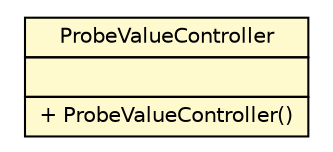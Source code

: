 #!/usr/local/bin/dot
#
# Class diagram 
# Generated by UMLGraph version 5.1 (http://www.umlgraph.org/)
#

digraph G {
	edge [fontname="Helvetica",fontsize=10,labelfontname="Helvetica",labelfontsize=10];
	node [fontname="Helvetica",fontsize=10,shape=plaintext];
	nodesep=0.25;
	ranksep=0.5;
	// net.sereneproject.collector.web.ProbeValueController
	c176 [label=<<table title="net.sereneproject.collector.web.ProbeValueController" border="0" cellborder="1" cellspacing="0" cellpadding="2" port="p" bgcolor="lemonChiffon" href="./ProbeValueController.html">
		<tr><td><table border="0" cellspacing="0" cellpadding="1">
<tr><td align="center" balign="center"> ProbeValueController </td></tr>
		</table></td></tr>
		<tr><td><table border="0" cellspacing="0" cellpadding="1">
<tr><td align="left" balign="left">  </td></tr>
		</table></td></tr>
		<tr><td><table border="0" cellspacing="0" cellpadding="1">
<tr><td align="left" balign="left"> + ProbeValueController() </td></tr>
		</table></td></tr>
		</table>>, fontname="Helvetica", fontcolor="black", fontsize=10.0];
}

